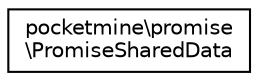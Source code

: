 digraph "Graphical Class Hierarchy"
{
 // INTERACTIVE_SVG=YES
 // LATEX_PDF_SIZE
  edge [fontname="Helvetica",fontsize="10",labelfontname="Helvetica",labelfontsize="10"];
  node [fontname="Helvetica",fontsize="10",shape=record];
  rankdir="LR";
  Node0 [label="pocketmine\\promise\l\\PromiseSharedData",height=0.2,width=0.4,color="black", fillcolor="white", style="filled",URL="$d2/d15/classpocketmine_1_1promise_1_1_promise_shared_data.html",tooltip=" "];
}
